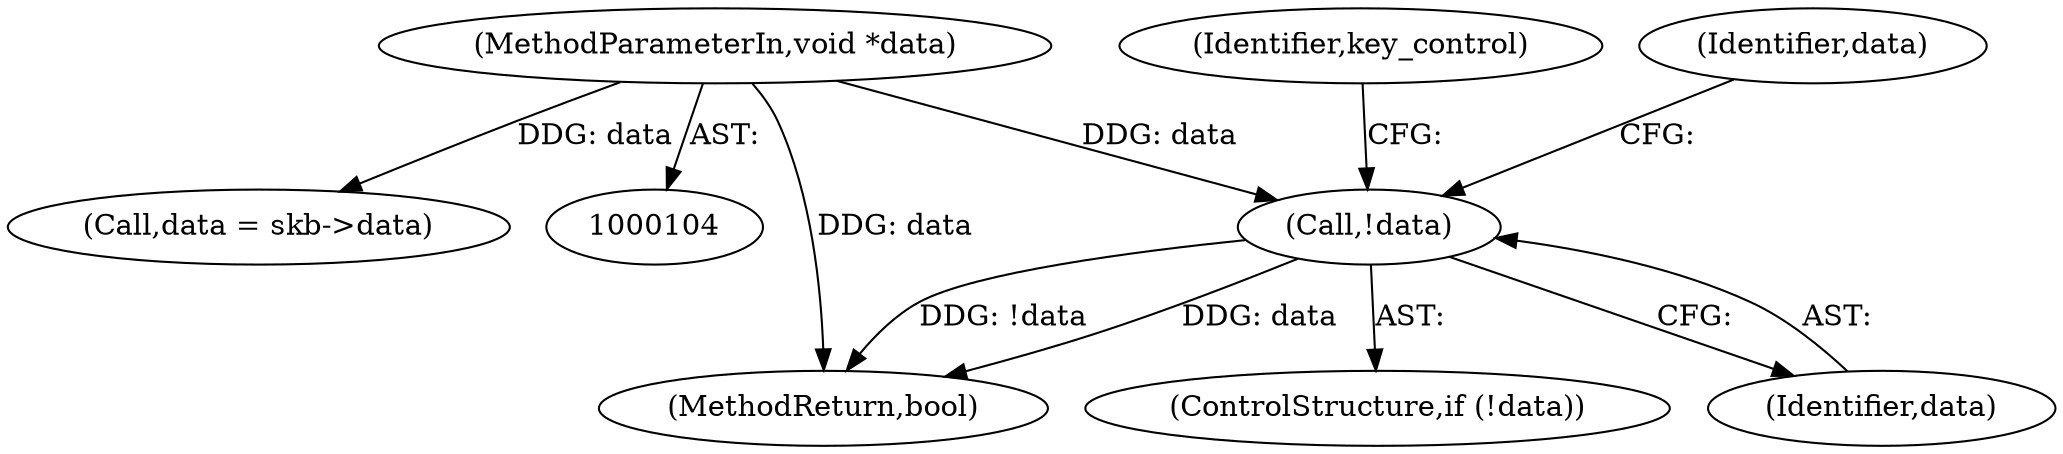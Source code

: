digraph "0_linux_a6e544b0a88b53114bfa5a57e21b7be7a8dfc9d0@pointer" {
"1000124" [label="(Call,!data)"];
"1000108" [label="(MethodParameterIn,void *data)"];
"1000812" [label="(MethodReturn,bool)"];
"1000108" [label="(MethodParameterIn,void *data)"];
"1000123" [label="(ControlStructure,if (!data))"];
"1000146" [label="(Identifier,key_control)"];
"1000125" [label="(Identifier,data)"];
"1000124" [label="(Call,!data)"];
"1000128" [label="(Identifier,data)"];
"1000127" [label="(Call,data = skb->data)"];
"1000124" -> "1000123"  [label="AST: "];
"1000124" -> "1000125"  [label="CFG: "];
"1000125" -> "1000124"  [label="AST: "];
"1000128" -> "1000124"  [label="CFG: "];
"1000146" -> "1000124"  [label="CFG: "];
"1000124" -> "1000812"  [label="DDG: data"];
"1000124" -> "1000812"  [label="DDG: !data"];
"1000108" -> "1000124"  [label="DDG: data"];
"1000108" -> "1000104"  [label="AST: "];
"1000108" -> "1000812"  [label="DDG: data"];
"1000108" -> "1000127"  [label="DDG: data"];
}
